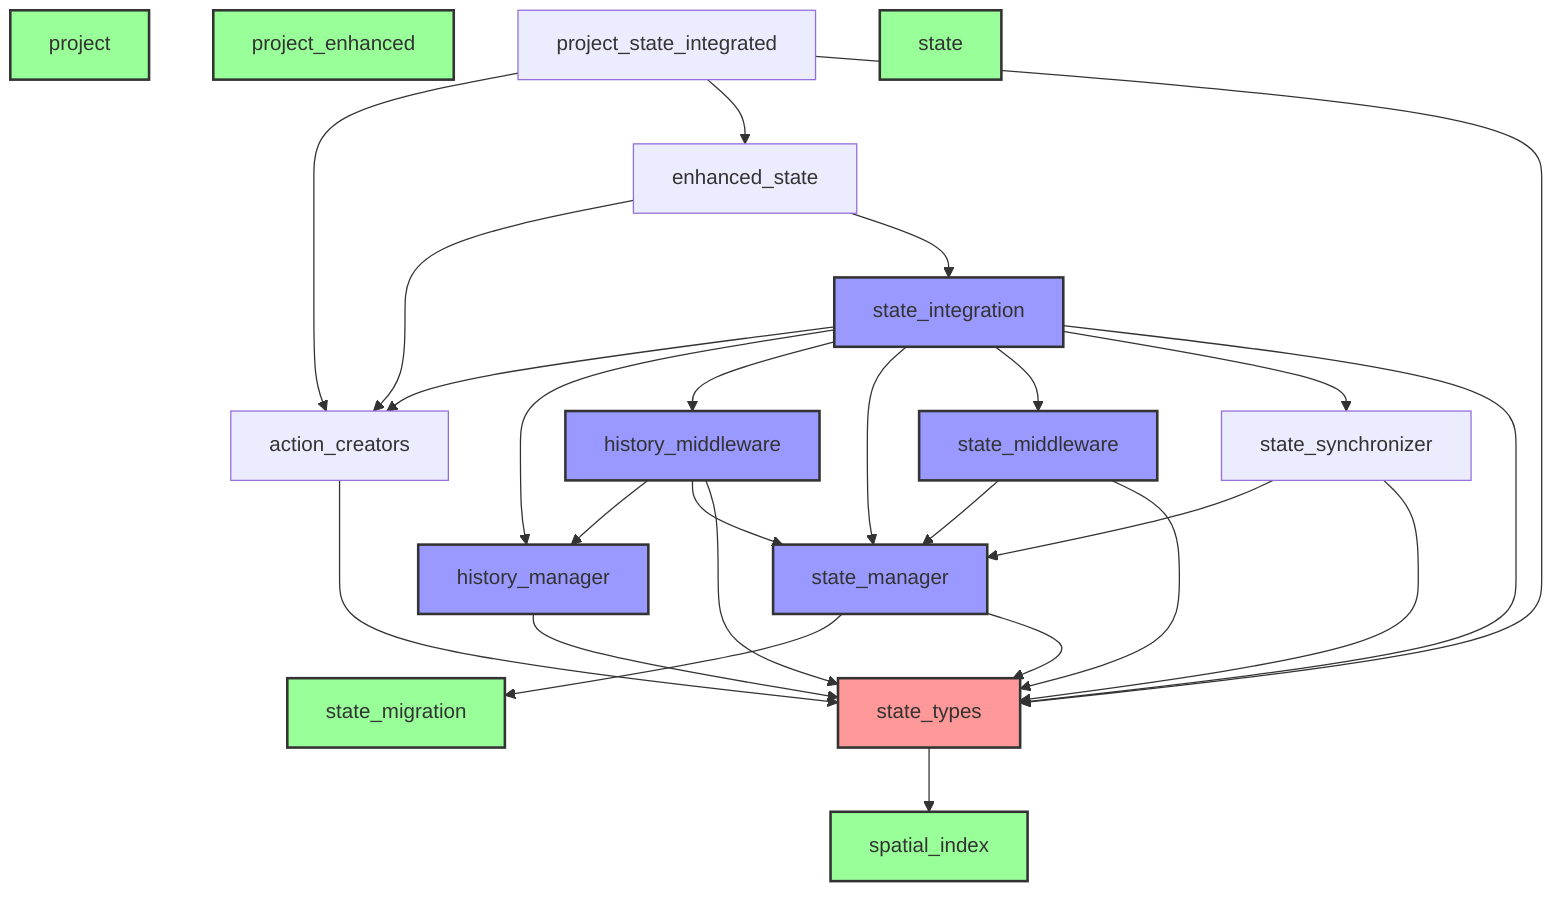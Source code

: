 graph TD
    %% Nodes
    action_creators[action_creators]
    enhanced_state[enhanced_state]
    history_manager[history_manager]:::complex
    history_middleware[history_middleware]:::complex
    project[project]:::leaf
    project_enhanced[project_enhanced]:::leaf
    project_state_integrated[project_state_integrated]
    spatial_index[spatial_index]:::leaf
    state[state]:::leaf
    state_integration[state_integration]:::complex
    state_manager[state_manager]:::complex
    state_middleware[state_middleware]:::complex
    state_migration[state_migration]:::leaf
    state_synchronizer[state_synchronizer]
    state_types[state_types]:::core

    %% Edges
    action_creators --> state_types
    enhanced_state --> action_creators
    enhanced_state --> state_integration
    history_manager --> state_types
    history_middleware --> history_manager
    history_middleware --> state_manager
    history_middleware --> state_types
    project_state_integrated --> action_creators
    project_state_integrated --> enhanced_state
    project_state_integrated --> state_types
    state_integration --> action_creators
    state_integration --> history_manager
    state_integration --> history_middleware
    state_integration --> state_manager
    state_integration --> state_middleware
    state_integration --> state_synchronizer
    state_integration --> state_types
    state_manager --> state_migration
    state_manager --> state_types
    state_middleware --> state_manager
    state_middleware --> state_types
    state_synchronizer --> state_manager
    state_synchronizer --> state_types
    state_types --> spatial_index

    %% Styling
    classDef core fill:#ff9999,stroke:#333,stroke-width:2px;
    classDef leaf fill:#99ff99,stroke:#333,stroke-width:2px;
    classDef complex fill:#9999ff,stroke:#333,stroke-width:2px;